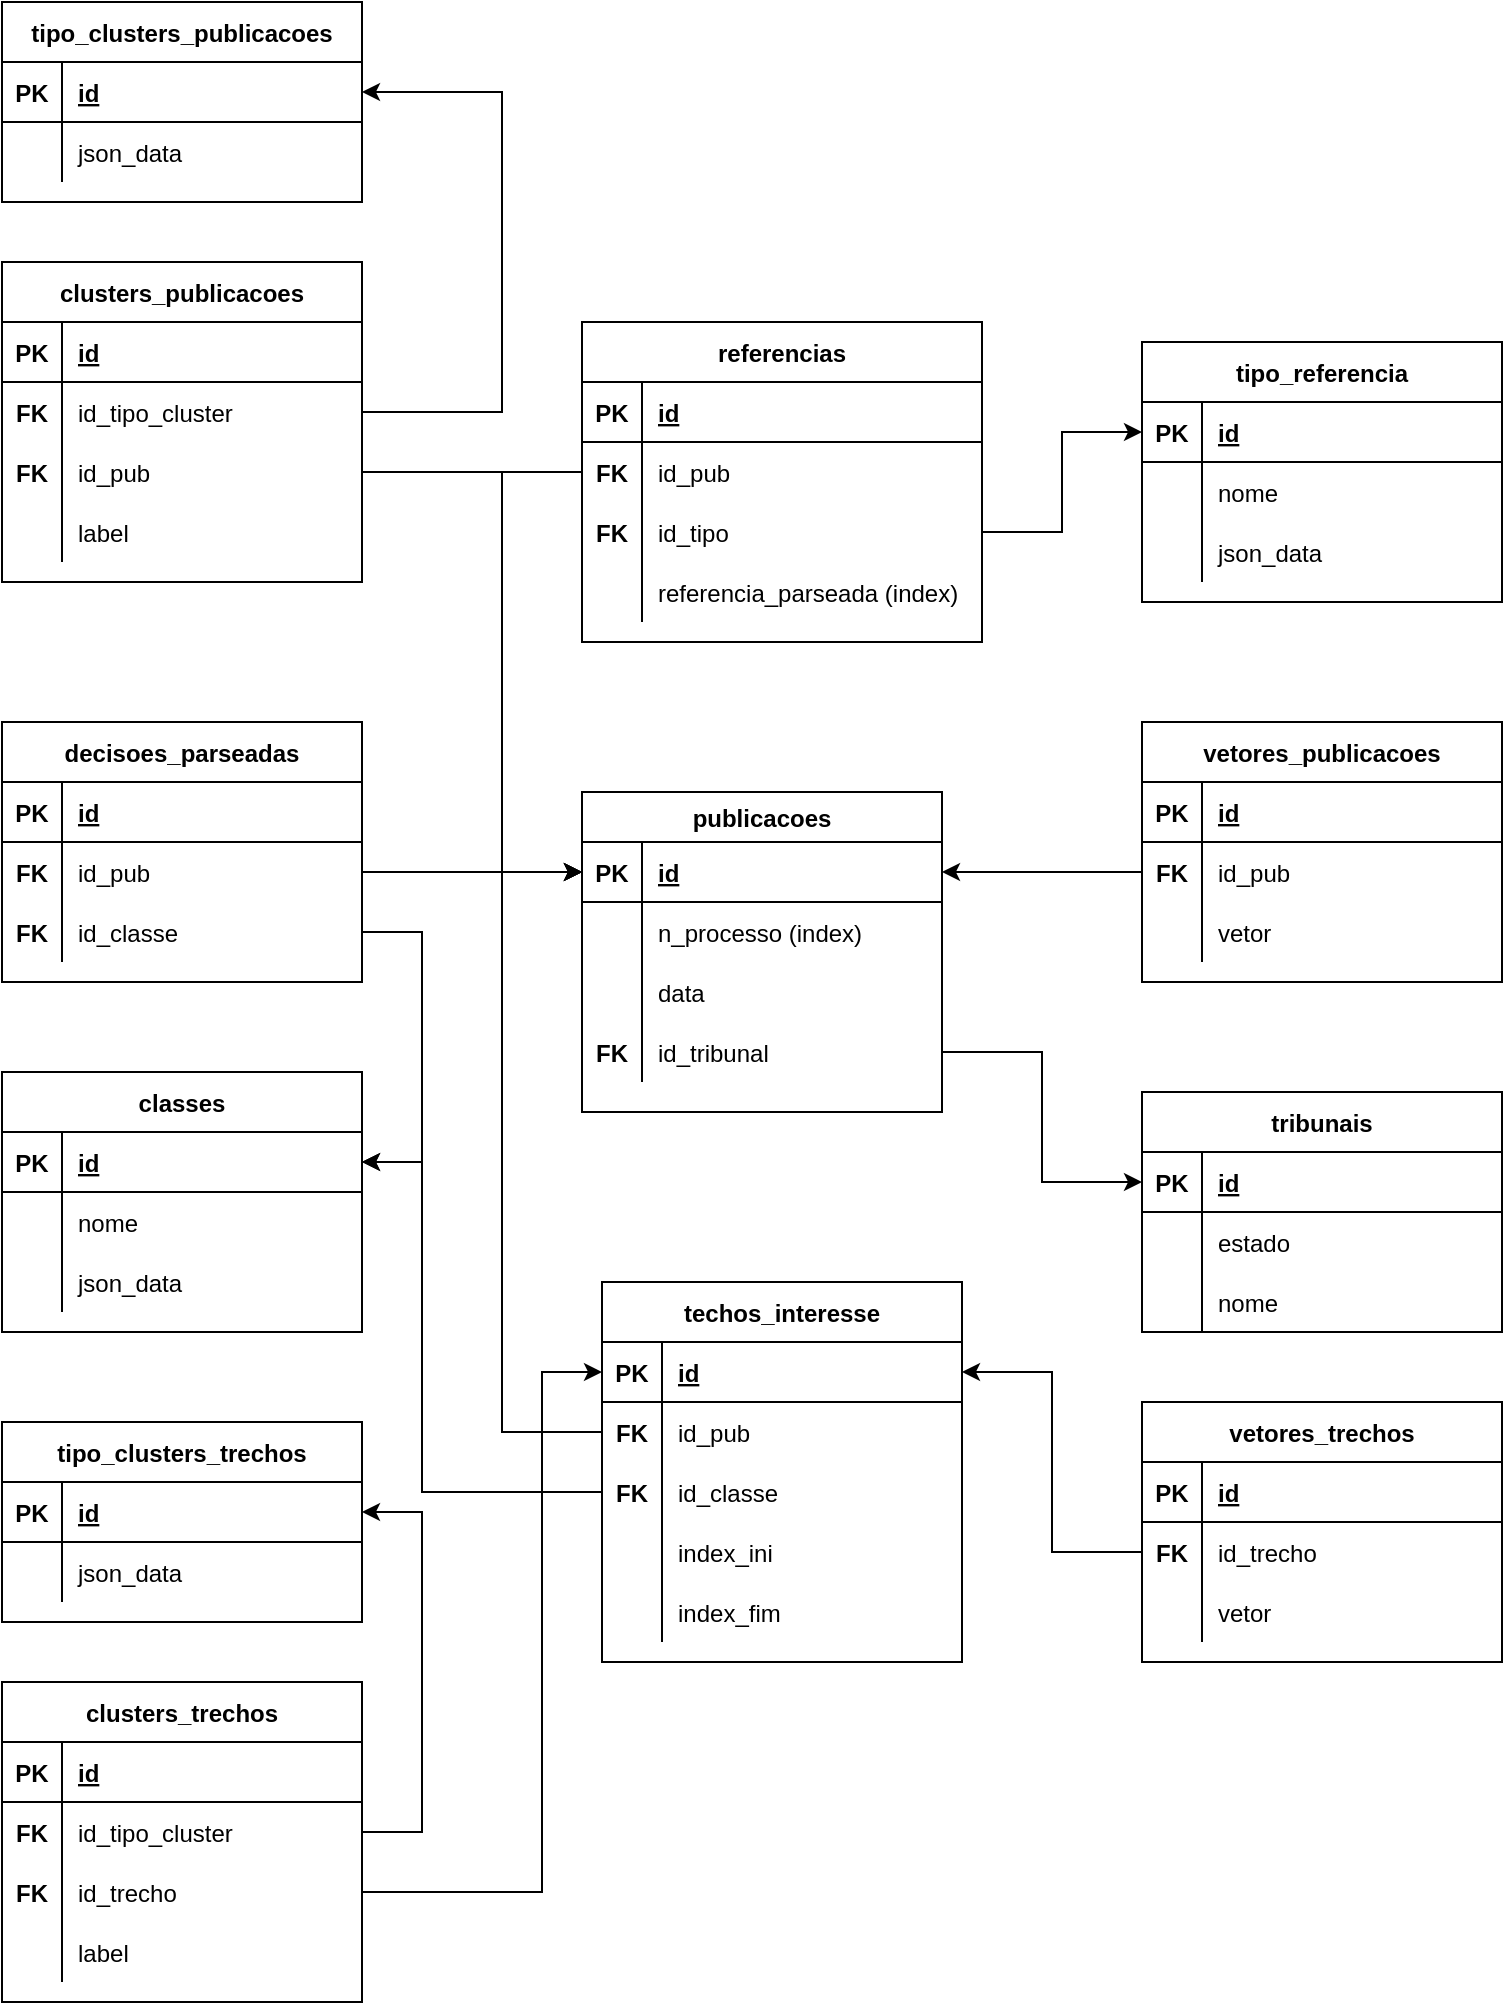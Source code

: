 <mxfile version="13.9.9" type="device"><diagram id="R2lEEEUBdFMjLlhIrx00" name="Page-1"><mxGraphModel dx="1024" dy="616" grid="1" gridSize="10" guides="1" tooltips="1" connect="1" arrows="1" fold="1" page="1" pageScale="1" pageWidth="850" pageHeight="1100" math="0" shadow="0" extFonts="Permanent Marker^https://fonts.googleapis.com/css?family=Permanent+Marker"><root><mxCell id="0"/><mxCell id="1" parent="0"/><mxCell id="6lKSXzBdNrvzNH_qf__o-1" value="publicacoes" style="shape=table;startSize=25;container=1;collapsible=1;childLayout=tableLayout;fixedRows=1;rowLines=0;fontStyle=1;align=center;resizeLast=1;" vertex="1" parent="1"><mxGeometry x="350" y="425" width="180" height="160" as="geometry"/></mxCell><mxCell id="6lKSXzBdNrvzNH_qf__o-2" value="" style="shape=partialRectangle;collapsible=0;dropTarget=0;pointerEvents=0;fillColor=none;top=0;left=0;bottom=1;right=0;points=[[0,0.5],[1,0.5]];portConstraint=eastwest;" vertex="1" parent="6lKSXzBdNrvzNH_qf__o-1"><mxGeometry y="25" width="180" height="30" as="geometry"/></mxCell><mxCell id="6lKSXzBdNrvzNH_qf__o-3" value="PK" style="shape=partialRectangle;connectable=0;fillColor=none;top=0;left=0;bottom=0;right=0;fontStyle=1;overflow=hidden;" vertex="1" parent="6lKSXzBdNrvzNH_qf__o-2"><mxGeometry width="30" height="30" as="geometry"/></mxCell><mxCell id="6lKSXzBdNrvzNH_qf__o-4" value="id" style="shape=partialRectangle;connectable=0;fillColor=none;top=0;left=0;bottom=0;right=0;align=left;spacingLeft=6;fontStyle=5;overflow=hidden;" vertex="1" parent="6lKSXzBdNrvzNH_qf__o-2"><mxGeometry x="30" width="150" height="30" as="geometry"/></mxCell><mxCell id="6lKSXzBdNrvzNH_qf__o-5" value="" style="shape=partialRectangle;collapsible=0;dropTarget=0;pointerEvents=0;fillColor=none;top=0;left=0;bottom=0;right=0;points=[[0,0.5],[1,0.5]];portConstraint=eastwest;" vertex="1" parent="6lKSXzBdNrvzNH_qf__o-1"><mxGeometry y="55" width="180" height="30" as="geometry"/></mxCell><mxCell id="6lKSXzBdNrvzNH_qf__o-6" value="" style="shape=partialRectangle;connectable=0;fillColor=none;top=0;left=0;bottom=0;right=0;editable=1;overflow=hidden;" vertex="1" parent="6lKSXzBdNrvzNH_qf__o-5"><mxGeometry width="30" height="30" as="geometry"/></mxCell><mxCell id="6lKSXzBdNrvzNH_qf__o-7" value="n_processo (index)" style="shape=partialRectangle;connectable=0;fillColor=none;top=0;left=0;bottom=0;right=0;align=left;spacingLeft=6;overflow=hidden;" vertex="1" parent="6lKSXzBdNrvzNH_qf__o-5"><mxGeometry x="30" width="150" height="30" as="geometry"/></mxCell><mxCell id="6lKSXzBdNrvzNH_qf__o-8" value="" style="shape=partialRectangle;collapsible=0;dropTarget=0;pointerEvents=0;fillColor=none;top=0;left=0;bottom=0;right=0;points=[[0,0.5],[1,0.5]];portConstraint=eastwest;" vertex="1" parent="6lKSXzBdNrvzNH_qf__o-1"><mxGeometry y="85" width="180" height="30" as="geometry"/></mxCell><mxCell id="6lKSXzBdNrvzNH_qf__o-9" value="" style="shape=partialRectangle;connectable=0;fillColor=none;top=0;left=0;bottom=0;right=0;editable=1;overflow=hidden;" vertex="1" parent="6lKSXzBdNrvzNH_qf__o-8"><mxGeometry width="30" height="30" as="geometry"/></mxCell><mxCell id="6lKSXzBdNrvzNH_qf__o-10" value="data" style="shape=partialRectangle;connectable=0;fillColor=none;top=0;left=0;bottom=0;right=0;align=left;spacingLeft=6;overflow=hidden;" vertex="1" parent="6lKSXzBdNrvzNH_qf__o-8"><mxGeometry x="30" width="150" height="30" as="geometry"/></mxCell><mxCell id="6lKSXzBdNrvzNH_qf__o-11" value="" style="shape=partialRectangle;collapsible=0;dropTarget=0;pointerEvents=0;fillColor=none;top=0;left=0;bottom=0;right=0;points=[[0,0.5],[1,0.5]];portConstraint=eastwest;" vertex="1" parent="6lKSXzBdNrvzNH_qf__o-1"><mxGeometry y="115" width="180" height="30" as="geometry"/></mxCell><mxCell id="6lKSXzBdNrvzNH_qf__o-12" value="FK" style="shape=partialRectangle;connectable=0;fillColor=none;top=0;left=0;bottom=0;right=0;editable=1;overflow=hidden;fontStyle=1" vertex="1" parent="6lKSXzBdNrvzNH_qf__o-11"><mxGeometry width="30" height="30" as="geometry"/></mxCell><mxCell id="6lKSXzBdNrvzNH_qf__o-13" value="id_tribunal" style="shape=partialRectangle;connectable=0;fillColor=none;top=0;left=0;bottom=0;right=0;align=left;spacingLeft=6;overflow=hidden;" vertex="1" parent="6lKSXzBdNrvzNH_qf__o-11"><mxGeometry x="30" width="150" height="30" as="geometry"/></mxCell><mxCell id="6lKSXzBdNrvzNH_qf__o-14" value="tribunais" style="shape=table;startSize=30;container=1;collapsible=1;childLayout=tableLayout;fixedRows=1;rowLines=0;fontStyle=1;align=center;resizeLast=1;" vertex="1" parent="1"><mxGeometry x="630" y="575" width="180" height="120" as="geometry"/></mxCell><mxCell id="6lKSXzBdNrvzNH_qf__o-15" value="" style="shape=partialRectangle;collapsible=0;dropTarget=0;pointerEvents=0;fillColor=none;top=0;left=0;bottom=1;right=0;points=[[0,0.5],[1,0.5]];portConstraint=eastwest;" vertex="1" parent="6lKSXzBdNrvzNH_qf__o-14"><mxGeometry y="30" width="180" height="30" as="geometry"/></mxCell><mxCell id="6lKSXzBdNrvzNH_qf__o-16" value="PK" style="shape=partialRectangle;connectable=0;fillColor=none;top=0;left=0;bottom=0;right=0;fontStyle=1;overflow=hidden;" vertex="1" parent="6lKSXzBdNrvzNH_qf__o-15"><mxGeometry width="30" height="30" as="geometry"/></mxCell><mxCell id="6lKSXzBdNrvzNH_qf__o-17" value="id" style="shape=partialRectangle;connectable=0;fillColor=none;top=0;left=0;bottom=0;right=0;align=left;spacingLeft=6;fontStyle=5;overflow=hidden;" vertex="1" parent="6lKSXzBdNrvzNH_qf__o-15"><mxGeometry x="30" width="150" height="30" as="geometry"/></mxCell><mxCell id="6lKSXzBdNrvzNH_qf__o-18" value="" style="shape=partialRectangle;collapsible=0;dropTarget=0;pointerEvents=0;fillColor=none;top=0;left=0;bottom=0;right=0;points=[[0,0.5],[1,0.5]];portConstraint=eastwest;" vertex="1" parent="6lKSXzBdNrvzNH_qf__o-14"><mxGeometry y="60" width="180" height="30" as="geometry"/></mxCell><mxCell id="6lKSXzBdNrvzNH_qf__o-19" value="" style="shape=partialRectangle;connectable=0;fillColor=none;top=0;left=0;bottom=0;right=0;editable=1;overflow=hidden;" vertex="1" parent="6lKSXzBdNrvzNH_qf__o-18"><mxGeometry width="30" height="30" as="geometry"/></mxCell><mxCell id="6lKSXzBdNrvzNH_qf__o-20" value="estado" style="shape=partialRectangle;connectable=0;fillColor=none;top=0;left=0;bottom=0;right=0;align=left;spacingLeft=6;overflow=hidden;" vertex="1" parent="6lKSXzBdNrvzNH_qf__o-18"><mxGeometry x="30" width="150" height="30" as="geometry"/></mxCell><mxCell id="6lKSXzBdNrvzNH_qf__o-21" value="" style="shape=partialRectangle;collapsible=0;dropTarget=0;pointerEvents=0;fillColor=none;top=0;left=0;bottom=0;right=0;points=[[0,0.5],[1,0.5]];portConstraint=eastwest;" vertex="1" parent="6lKSXzBdNrvzNH_qf__o-14"><mxGeometry y="90" width="180" height="30" as="geometry"/></mxCell><mxCell id="6lKSXzBdNrvzNH_qf__o-22" value="" style="shape=partialRectangle;connectable=0;fillColor=none;top=0;left=0;bottom=0;right=0;editable=1;overflow=hidden;" vertex="1" parent="6lKSXzBdNrvzNH_qf__o-21"><mxGeometry width="30" height="30" as="geometry"/></mxCell><mxCell id="6lKSXzBdNrvzNH_qf__o-23" value="nome" style="shape=partialRectangle;connectable=0;fillColor=none;top=0;left=0;bottom=0;right=0;align=left;spacingLeft=6;overflow=hidden;" vertex="1" parent="6lKSXzBdNrvzNH_qf__o-21"><mxGeometry x="30" width="150" height="30" as="geometry"/></mxCell><mxCell id="6lKSXzBdNrvzNH_qf__o-27" style="edgeStyle=orthogonalEdgeStyle;rounded=0;orthogonalLoop=1;jettySize=auto;html=1;entryX=0;entryY=0.5;entryDx=0;entryDy=0;" edge="1" parent="1" source="6lKSXzBdNrvzNH_qf__o-11" target="6lKSXzBdNrvzNH_qf__o-15"><mxGeometry relative="1" as="geometry"/></mxCell><mxCell id="6lKSXzBdNrvzNH_qf__o-28" value="decisoes_parseadas" style="shape=table;startSize=30;container=1;collapsible=1;childLayout=tableLayout;fixedRows=1;rowLines=0;fontStyle=1;align=center;resizeLast=1;" vertex="1" parent="1"><mxGeometry x="60" y="390" width="180" height="130" as="geometry"/></mxCell><mxCell id="6lKSXzBdNrvzNH_qf__o-29" value="" style="shape=partialRectangle;collapsible=0;dropTarget=0;pointerEvents=0;fillColor=none;top=0;left=0;bottom=1;right=0;points=[[0,0.5],[1,0.5]];portConstraint=eastwest;" vertex="1" parent="6lKSXzBdNrvzNH_qf__o-28"><mxGeometry y="30" width="180" height="30" as="geometry"/></mxCell><mxCell id="6lKSXzBdNrvzNH_qf__o-30" value="PK" style="shape=partialRectangle;connectable=0;fillColor=none;top=0;left=0;bottom=0;right=0;fontStyle=1;overflow=hidden;" vertex="1" parent="6lKSXzBdNrvzNH_qf__o-29"><mxGeometry width="30" height="30" as="geometry"/></mxCell><mxCell id="6lKSXzBdNrvzNH_qf__o-31" value="id" style="shape=partialRectangle;connectable=0;fillColor=none;top=0;left=0;bottom=0;right=0;align=left;spacingLeft=6;fontStyle=5;overflow=hidden;" vertex="1" parent="6lKSXzBdNrvzNH_qf__o-29"><mxGeometry x="30" width="150" height="30" as="geometry"/></mxCell><mxCell id="6lKSXzBdNrvzNH_qf__o-32" value="" style="shape=partialRectangle;collapsible=0;dropTarget=0;pointerEvents=0;fillColor=none;top=0;left=0;bottom=0;right=0;points=[[0,0.5],[1,0.5]];portConstraint=eastwest;fontStyle=1" vertex="1" parent="6lKSXzBdNrvzNH_qf__o-28"><mxGeometry y="60" width="180" height="30" as="geometry"/></mxCell><mxCell id="6lKSXzBdNrvzNH_qf__o-33" value="FK" style="shape=partialRectangle;connectable=0;fillColor=none;top=0;left=0;bottom=0;right=0;editable=1;overflow=hidden;fontStyle=1" vertex="1" parent="6lKSXzBdNrvzNH_qf__o-32"><mxGeometry width="30" height="30" as="geometry"/></mxCell><mxCell id="6lKSXzBdNrvzNH_qf__o-34" value="id_pub" style="shape=partialRectangle;connectable=0;fillColor=none;top=0;left=0;bottom=0;right=0;align=left;spacingLeft=6;overflow=hidden;" vertex="1" parent="6lKSXzBdNrvzNH_qf__o-32"><mxGeometry x="30" width="150" height="30" as="geometry"/></mxCell><mxCell id="6lKSXzBdNrvzNH_qf__o-35" value="" style="shape=partialRectangle;collapsible=0;dropTarget=0;pointerEvents=0;fillColor=none;top=0;left=0;bottom=0;right=0;points=[[0,0.5],[1,0.5]];portConstraint=eastwest;" vertex="1" parent="6lKSXzBdNrvzNH_qf__o-28"><mxGeometry y="90" width="180" height="30" as="geometry"/></mxCell><mxCell id="6lKSXzBdNrvzNH_qf__o-36" value="FK" style="shape=partialRectangle;connectable=0;fillColor=none;top=0;left=0;bottom=0;right=0;editable=1;overflow=hidden;fontStyle=1" vertex="1" parent="6lKSXzBdNrvzNH_qf__o-35"><mxGeometry width="30" height="30" as="geometry"/></mxCell><mxCell id="6lKSXzBdNrvzNH_qf__o-37" value="id_classe" style="shape=partialRectangle;connectable=0;fillColor=none;top=0;left=0;bottom=0;right=0;align=left;spacingLeft=6;overflow=hidden;" vertex="1" parent="6lKSXzBdNrvzNH_qf__o-35"><mxGeometry x="30" width="150" height="30" as="geometry"/></mxCell><mxCell id="6lKSXzBdNrvzNH_qf__o-42" value="classes" style="shape=table;startSize=30;container=1;collapsible=1;childLayout=tableLayout;fixedRows=1;rowLines=0;fontStyle=1;align=center;resizeLast=1;" vertex="1" parent="1"><mxGeometry x="60" y="565" width="180" height="130" as="geometry"/></mxCell><mxCell id="6lKSXzBdNrvzNH_qf__o-43" value="" style="shape=partialRectangle;collapsible=0;dropTarget=0;pointerEvents=0;fillColor=none;top=0;left=0;bottom=1;right=0;points=[[0,0.5],[1,0.5]];portConstraint=eastwest;" vertex="1" parent="6lKSXzBdNrvzNH_qf__o-42"><mxGeometry y="30" width="180" height="30" as="geometry"/></mxCell><mxCell id="6lKSXzBdNrvzNH_qf__o-44" value="PK" style="shape=partialRectangle;connectable=0;fillColor=none;top=0;left=0;bottom=0;right=0;fontStyle=1;overflow=hidden;" vertex="1" parent="6lKSXzBdNrvzNH_qf__o-43"><mxGeometry width="30" height="30" as="geometry"/></mxCell><mxCell id="6lKSXzBdNrvzNH_qf__o-45" value="id" style="shape=partialRectangle;connectable=0;fillColor=none;top=0;left=0;bottom=0;right=0;align=left;spacingLeft=6;fontStyle=5;overflow=hidden;" vertex="1" parent="6lKSXzBdNrvzNH_qf__o-43"><mxGeometry x="30" width="150" height="30" as="geometry"/></mxCell><mxCell id="6lKSXzBdNrvzNH_qf__o-46" value="" style="shape=partialRectangle;collapsible=0;dropTarget=0;pointerEvents=0;fillColor=none;top=0;left=0;bottom=0;right=0;points=[[0,0.5],[1,0.5]];portConstraint=eastwest;" vertex="1" parent="6lKSXzBdNrvzNH_qf__o-42"><mxGeometry y="60" width="180" height="30" as="geometry"/></mxCell><mxCell id="6lKSXzBdNrvzNH_qf__o-47" value="" style="shape=partialRectangle;connectable=0;fillColor=none;top=0;left=0;bottom=0;right=0;editable=1;overflow=hidden;" vertex="1" parent="6lKSXzBdNrvzNH_qf__o-46"><mxGeometry width="30" height="30" as="geometry"/></mxCell><mxCell id="6lKSXzBdNrvzNH_qf__o-48" value="nome" style="shape=partialRectangle;connectable=0;fillColor=none;top=0;left=0;bottom=0;right=0;align=left;spacingLeft=6;overflow=hidden;" vertex="1" parent="6lKSXzBdNrvzNH_qf__o-46"><mxGeometry x="30" width="150" height="30" as="geometry"/></mxCell><mxCell id="6lKSXzBdNrvzNH_qf__o-49" value="" style="shape=partialRectangle;collapsible=0;dropTarget=0;pointerEvents=0;fillColor=none;top=0;left=0;bottom=0;right=0;points=[[0,0.5],[1,0.5]];portConstraint=eastwest;" vertex="1" parent="6lKSXzBdNrvzNH_qf__o-42"><mxGeometry y="90" width="180" height="30" as="geometry"/></mxCell><mxCell id="6lKSXzBdNrvzNH_qf__o-50" value="" style="shape=partialRectangle;connectable=0;fillColor=none;top=0;left=0;bottom=0;right=0;editable=1;overflow=hidden;" vertex="1" parent="6lKSXzBdNrvzNH_qf__o-49"><mxGeometry width="30" height="30" as="geometry"/></mxCell><mxCell id="6lKSXzBdNrvzNH_qf__o-51" value="json_data" style="shape=partialRectangle;connectable=0;fillColor=none;top=0;left=0;bottom=0;right=0;align=left;spacingLeft=6;overflow=hidden;" vertex="1" parent="6lKSXzBdNrvzNH_qf__o-49"><mxGeometry x="30" width="150" height="30" as="geometry"/></mxCell><mxCell id="6lKSXzBdNrvzNH_qf__o-55" style="edgeStyle=orthogonalEdgeStyle;rounded=0;orthogonalLoop=1;jettySize=auto;html=1;entryX=0;entryY=0.5;entryDx=0;entryDy=0;" edge="1" parent="1" source="6lKSXzBdNrvzNH_qf__o-32" target="6lKSXzBdNrvzNH_qf__o-2"><mxGeometry relative="1" as="geometry"/></mxCell><mxCell id="6lKSXzBdNrvzNH_qf__o-58" value="vetores_publicacoes" style="shape=table;startSize=30;container=1;collapsible=1;childLayout=tableLayout;fixedRows=1;rowLines=0;fontStyle=1;align=center;resizeLast=1;" vertex="1" parent="1"><mxGeometry x="630" y="390" width="180" height="130" as="geometry"/></mxCell><mxCell id="6lKSXzBdNrvzNH_qf__o-59" value="" style="shape=partialRectangle;collapsible=0;dropTarget=0;pointerEvents=0;fillColor=none;top=0;left=0;bottom=1;right=0;points=[[0,0.5],[1,0.5]];portConstraint=eastwest;" vertex="1" parent="6lKSXzBdNrvzNH_qf__o-58"><mxGeometry y="30" width="180" height="30" as="geometry"/></mxCell><mxCell id="6lKSXzBdNrvzNH_qf__o-60" value="PK" style="shape=partialRectangle;connectable=0;fillColor=none;top=0;left=0;bottom=0;right=0;fontStyle=1;overflow=hidden;" vertex="1" parent="6lKSXzBdNrvzNH_qf__o-59"><mxGeometry width="30" height="30" as="geometry"/></mxCell><mxCell id="6lKSXzBdNrvzNH_qf__o-61" value="id" style="shape=partialRectangle;connectable=0;fillColor=none;top=0;left=0;bottom=0;right=0;align=left;spacingLeft=6;fontStyle=5;overflow=hidden;" vertex="1" parent="6lKSXzBdNrvzNH_qf__o-59"><mxGeometry x="30" width="150" height="30" as="geometry"/></mxCell><mxCell id="6lKSXzBdNrvzNH_qf__o-62" value="" style="shape=partialRectangle;collapsible=0;dropTarget=0;pointerEvents=0;fillColor=none;top=0;left=0;bottom=0;right=0;points=[[0,0.5],[1,0.5]];portConstraint=eastwest;fontStyle=1" vertex="1" parent="6lKSXzBdNrvzNH_qf__o-58"><mxGeometry y="60" width="180" height="30" as="geometry"/></mxCell><mxCell id="6lKSXzBdNrvzNH_qf__o-63" value="FK" style="shape=partialRectangle;connectable=0;fillColor=none;top=0;left=0;bottom=0;right=0;editable=1;overflow=hidden;fontStyle=1" vertex="1" parent="6lKSXzBdNrvzNH_qf__o-62"><mxGeometry width="30" height="30" as="geometry"/></mxCell><mxCell id="6lKSXzBdNrvzNH_qf__o-64" value="id_pub" style="shape=partialRectangle;connectable=0;fillColor=none;top=0;left=0;bottom=0;right=0;align=left;spacingLeft=6;overflow=hidden;" vertex="1" parent="6lKSXzBdNrvzNH_qf__o-62"><mxGeometry x="30" width="150" height="30" as="geometry"/></mxCell><mxCell id="6lKSXzBdNrvzNH_qf__o-65" value="" style="shape=partialRectangle;collapsible=0;dropTarget=0;pointerEvents=0;fillColor=none;top=0;left=0;bottom=0;right=0;points=[[0,0.5],[1,0.5]];portConstraint=eastwest;" vertex="1" parent="6lKSXzBdNrvzNH_qf__o-58"><mxGeometry y="90" width="180" height="30" as="geometry"/></mxCell><mxCell id="6lKSXzBdNrvzNH_qf__o-66" value="" style="shape=partialRectangle;connectable=0;fillColor=none;top=0;left=0;bottom=0;right=0;editable=1;overflow=hidden;" vertex="1" parent="6lKSXzBdNrvzNH_qf__o-65"><mxGeometry width="30" height="30" as="geometry"/></mxCell><mxCell id="6lKSXzBdNrvzNH_qf__o-67" value="vetor" style="shape=partialRectangle;connectable=0;fillColor=none;top=0;left=0;bottom=0;right=0;align=left;spacingLeft=6;overflow=hidden;" vertex="1" parent="6lKSXzBdNrvzNH_qf__o-65"><mxGeometry x="30" width="150" height="30" as="geometry"/></mxCell><mxCell id="6lKSXzBdNrvzNH_qf__o-72" style="edgeStyle=orthogonalEdgeStyle;rounded=0;orthogonalLoop=1;jettySize=auto;html=1;entryX=1;entryY=0.5;entryDx=0;entryDy=0;" edge="1" parent="1" source="6lKSXzBdNrvzNH_qf__o-62" target="6lKSXzBdNrvzNH_qf__o-2"><mxGeometry relative="1" as="geometry"/></mxCell><mxCell id="6lKSXzBdNrvzNH_qf__o-73" value="vetores_trechos" style="shape=table;startSize=30;container=1;collapsible=1;childLayout=tableLayout;fixedRows=1;rowLines=0;fontStyle=1;align=center;resizeLast=1;" vertex="1" parent="1"><mxGeometry x="630" y="730" width="180" height="130" as="geometry"/></mxCell><mxCell id="6lKSXzBdNrvzNH_qf__o-74" value="" style="shape=partialRectangle;collapsible=0;dropTarget=0;pointerEvents=0;fillColor=none;top=0;left=0;bottom=1;right=0;points=[[0,0.5],[1,0.5]];portConstraint=eastwest;" vertex="1" parent="6lKSXzBdNrvzNH_qf__o-73"><mxGeometry y="30" width="180" height="30" as="geometry"/></mxCell><mxCell id="6lKSXzBdNrvzNH_qf__o-75" value="PK" style="shape=partialRectangle;connectable=0;fillColor=none;top=0;left=0;bottom=0;right=0;fontStyle=1;overflow=hidden;" vertex="1" parent="6lKSXzBdNrvzNH_qf__o-74"><mxGeometry width="30" height="30" as="geometry"/></mxCell><mxCell id="6lKSXzBdNrvzNH_qf__o-76" value="id" style="shape=partialRectangle;connectable=0;fillColor=none;top=0;left=0;bottom=0;right=0;align=left;spacingLeft=6;fontStyle=5;overflow=hidden;" vertex="1" parent="6lKSXzBdNrvzNH_qf__o-74"><mxGeometry x="30" width="150" height="30" as="geometry"/></mxCell><mxCell id="6lKSXzBdNrvzNH_qf__o-77" value="" style="shape=partialRectangle;collapsible=0;dropTarget=0;pointerEvents=0;fillColor=none;top=0;left=0;bottom=0;right=0;points=[[0,0.5],[1,0.5]];portConstraint=eastwest;fontStyle=1" vertex="1" parent="6lKSXzBdNrvzNH_qf__o-73"><mxGeometry y="60" width="180" height="30" as="geometry"/></mxCell><mxCell id="6lKSXzBdNrvzNH_qf__o-78" value="FK" style="shape=partialRectangle;connectable=0;fillColor=none;top=0;left=0;bottom=0;right=0;editable=1;overflow=hidden;fontStyle=1" vertex="1" parent="6lKSXzBdNrvzNH_qf__o-77"><mxGeometry width="30" height="30" as="geometry"/></mxCell><mxCell id="6lKSXzBdNrvzNH_qf__o-79" value="id_trecho" style="shape=partialRectangle;connectable=0;fillColor=none;top=0;left=0;bottom=0;right=0;align=left;spacingLeft=6;overflow=hidden;" vertex="1" parent="6lKSXzBdNrvzNH_qf__o-77"><mxGeometry x="30" width="150" height="30" as="geometry"/></mxCell><mxCell id="6lKSXzBdNrvzNH_qf__o-80" value="" style="shape=partialRectangle;collapsible=0;dropTarget=0;pointerEvents=0;fillColor=none;top=0;left=0;bottom=0;right=0;points=[[0,0.5],[1,0.5]];portConstraint=eastwest;" vertex="1" parent="6lKSXzBdNrvzNH_qf__o-73"><mxGeometry y="90" width="180" height="30" as="geometry"/></mxCell><mxCell id="6lKSXzBdNrvzNH_qf__o-81" value="" style="shape=partialRectangle;connectable=0;fillColor=none;top=0;left=0;bottom=0;right=0;editable=1;overflow=hidden;" vertex="1" parent="6lKSXzBdNrvzNH_qf__o-80"><mxGeometry width="30" height="30" as="geometry"/></mxCell><mxCell id="6lKSXzBdNrvzNH_qf__o-82" value="vetor" style="shape=partialRectangle;connectable=0;fillColor=none;top=0;left=0;bottom=0;right=0;align=left;spacingLeft=6;overflow=hidden;" vertex="1" parent="6lKSXzBdNrvzNH_qf__o-80"><mxGeometry x="30" width="150" height="30" as="geometry"/></mxCell><mxCell id="6lKSXzBdNrvzNH_qf__o-86" value="techos_interesse" style="shape=table;startSize=30;container=1;collapsible=1;childLayout=tableLayout;fixedRows=1;rowLines=0;fontStyle=1;align=center;resizeLast=1;" vertex="1" parent="1"><mxGeometry x="360" y="670" width="180" height="190" as="geometry"/></mxCell><mxCell id="6lKSXzBdNrvzNH_qf__o-87" value="" style="shape=partialRectangle;collapsible=0;dropTarget=0;pointerEvents=0;fillColor=none;top=0;left=0;bottom=1;right=0;points=[[0,0.5],[1,0.5]];portConstraint=eastwest;" vertex="1" parent="6lKSXzBdNrvzNH_qf__o-86"><mxGeometry y="30" width="180" height="30" as="geometry"/></mxCell><mxCell id="6lKSXzBdNrvzNH_qf__o-88" value="PK" style="shape=partialRectangle;connectable=0;fillColor=none;top=0;left=0;bottom=0;right=0;fontStyle=1;overflow=hidden;" vertex="1" parent="6lKSXzBdNrvzNH_qf__o-87"><mxGeometry width="30" height="30" as="geometry"/></mxCell><mxCell id="6lKSXzBdNrvzNH_qf__o-89" value="id" style="shape=partialRectangle;connectable=0;fillColor=none;top=0;left=0;bottom=0;right=0;align=left;spacingLeft=6;fontStyle=5;overflow=hidden;" vertex="1" parent="6lKSXzBdNrvzNH_qf__o-87"><mxGeometry x="30" width="150" height="30" as="geometry"/></mxCell><mxCell id="6lKSXzBdNrvzNH_qf__o-90" value="" style="shape=partialRectangle;collapsible=0;dropTarget=0;pointerEvents=0;fillColor=none;top=0;left=0;bottom=0;right=0;points=[[0,0.5],[1,0.5]];portConstraint=eastwest;fontStyle=1" vertex="1" parent="6lKSXzBdNrvzNH_qf__o-86"><mxGeometry y="60" width="180" height="30" as="geometry"/></mxCell><mxCell id="6lKSXzBdNrvzNH_qf__o-91" value="FK" style="shape=partialRectangle;connectable=0;fillColor=none;top=0;left=0;bottom=0;right=0;editable=1;overflow=hidden;fontStyle=1" vertex="1" parent="6lKSXzBdNrvzNH_qf__o-90"><mxGeometry width="30" height="30" as="geometry"/></mxCell><mxCell id="6lKSXzBdNrvzNH_qf__o-92" value="id_pub" style="shape=partialRectangle;connectable=0;fillColor=none;top=0;left=0;bottom=0;right=0;align=left;spacingLeft=6;overflow=hidden;" vertex="1" parent="6lKSXzBdNrvzNH_qf__o-90"><mxGeometry x="30" width="150" height="30" as="geometry"/></mxCell><mxCell id="6lKSXzBdNrvzNH_qf__o-93" value="" style="shape=partialRectangle;collapsible=0;dropTarget=0;pointerEvents=0;fillColor=none;top=0;left=0;bottom=0;right=0;points=[[0,0.5],[1,0.5]];portConstraint=eastwest;" vertex="1" parent="6lKSXzBdNrvzNH_qf__o-86"><mxGeometry y="90" width="180" height="30" as="geometry"/></mxCell><mxCell id="6lKSXzBdNrvzNH_qf__o-94" value="FK" style="shape=partialRectangle;connectable=0;fillColor=none;top=0;left=0;bottom=0;right=0;editable=1;overflow=hidden;fontStyle=1" vertex="1" parent="6lKSXzBdNrvzNH_qf__o-93"><mxGeometry width="30" height="30" as="geometry"/></mxCell><mxCell id="6lKSXzBdNrvzNH_qf__o-95" value="id_classe" style="shape=partialRectangle;connectable=0;fillColor=none;top=0;left=0;bottom=0;right=0;align=left;spacingLeft=6;overflow=hidden;" vertex="1" parent="6lKSXzBdNrvzNH_qf__o-93"><mxGeometry x="30" width="150" height="30" as="geometry"/></mxCell><mxCell id="6lKSXzBdNrvzNH_qf__o-99" value="" style="shape=partialRectangle;collapsible=0;dropTarget=0;pointerEvents=0;fillColor=none;top=0;left=0;bottom=0;right=0;points=[[0,0.5],[1,0.5]];portConstraint=eastwest;" vertex="1" parent="6lKSXzBdNrvzNH_qf__o-86"><mxGeometry y="120" width="180" height="30" as="geometry"/></mxCell><mxCell id="6lKSXzBdNrvzNH_qf__o-100" value="" style="shape=partialRectangle;connectable=0;fillColor=none;top=0;left=0;bottom=0;right=0;editable=1;overflow=hidden;fontStyle=1" vertex="1" parent="6lKSXzBdNrvzNH_qf__o-99"><mxGeometry width="30" height="30" as="geometry"/></mxCell><mxCell id="6lKSXzBdNrvzNH_qf__o-101" value="index_ini" style="shape=partialRectangle;connectable=0;fillColor=none;top=0;left=0;bottom=0;right=0;align=left;spacingLeft=6;overflow=hidden;" vertex="1" parent="6lKSXzBdNrvzNH_qf__o-99"><mxGeometry x="30" width="150" height="30" as="geometry"/></mxCell><mxCell id="6lKSXzBdNrvzNH_qf__o-102" value="" style="shape=partialRectangle;collapsible=0;dropTarget=0;pointerEvents=0;fillColor=none;top=0;left=0;bottom=0;right=0;points=[[0,0.5],[1,0.5]];portConstraint=eastwest;" vertex="1" parent="6lKSXzBdNrvzNH_qf__o-86"><mxGeometry y="150" width="180" height="30" as="geometry"/></mxCell><mxCell id="6lKSXzBdNrvzNH_qf__o-103" value="" style="shape=partialRectangle;connectable=0;fillColor=none;top=0;left=0;bottom=0;right=0;editable=1;overflow=hidden;fontStyle=1" vertex="1" parent="6lKSXzBdNrvzNH_qf__o-102"><mxGeometry width="30" height="30" as="geometry"/></mxCell><mxCell id="6lKSXzBdNrvzNH_qf__o-104" value="index_fim" style="shape=partialRectangle;connectable=0;fillColor=none;top=0;left=0;bottom=0;right=0;align=left;spacingLeft=6;overflow=hidden;" vertex="1" parent="6lKSXzBdNrvzNH_qf__o-102"><mxGeometry x="30" width="150" height="30" as="geometry"/></mxCell><mxCell id="6lKSXzBdNrvzNH_qf__o-105" style="edgeStyle=orthogonalEdgeStyle;rounded=0;orthogonalLoop=1;jettySize=auto;html=1;entryX=1;entryY=0.5;entryDx=0;entryDy=0;" edge="1" parent="1" source="6lKSXzBdNrvzNH_qf__o-77" target="6lKSXzBdNrvzNH_qf__o-87"><mxGeometry relative="1" as="geometry"/></mxCell><mxCell id="6lKSXzBdNrvzNH_qf__o-106" style="edgeStyle=orthogonalEdgeStyle;rounded=0;orthogonalLoop=1;jettySize=auto;html=1;entryX=0;entryY=0.5;entryDx=0;entryDy=0;exitX=0;exitY=0.5;exitDx=0;exitDy=0;" edge="1" parent="1" source="6lKSXzBdNrvzNH_qf__o-90" target="6lKSXzBdNrvzNH_qf__o-2"><mxGeometry relative="1" as="geometry"><Array as="points"><mxPoint x="310" y="745"/><mxPoint x="310" y="465"/></Array></mxGeometry></mxCell><mxCell id="6lKSXzBdNrvzNH_qf__o-107" style="edgeStyle=orthogonalEdgeStyle;rounded=0;orthogonalLoop=1;jettySize=auto;html=1;entryX=1;entryY=0.5;entryDx=0;entryDy=0;exitX=0;exitY=0.5;exitDx=0;exitDy=0;" edge="1" parent="1" source="6lKSXzBdNrvzNH_qf__o-93" target="6lKSXzBdNrvzNH_qf__o-43"><mxGeometry relative="1" as="geometry"><mxPoint x="320" y="800" as="sourcePoint"/><Array as="points"><mxPoint x="270" y="775"/><mxPoint x="270" y="610"/></Array></mxGeometry></mxCell><mxCell id="6lKSXzBdNrvzNH_qf__o-108" style="edgeStyle=orthogonalEdgeStyle;rounded=0;orthogonalLoop=1;jettySize=auto;html=1;entryX=1;entryY=0.5;entryDx=0;entryDy=0;" edge="1" parent="1" source="6lKSXzBdNrvzNH_qf__o-35" target="6lKSXzBdNrvzNH_qf__o-43"><mxGeometry relative="1" as="geometry"><Array as="points"><mxPoint x="270" y="495"/><mxPoint x="270" y="610"/></Array></mxGeometry></mxCell><mxCell id="6lKSXzBdNrvzNH_qf__o-109" value="referencias" style="shape=table;startSize=30;container=1;collapsible=1;childLayout=tableLayout;fixedRows=1;rowLines=0;fontStyle=1;align=center;resizeLast=1;" vertex="1" parent="1"><mxGeometry x="350" y="190" width="200" height="160" as="geometry"/></mxCell><mxCell id="6lKSXzBdNrvzNH_qf__o-110" value="" style="shape=partialRectangle;collapsible=0;dropTarget=0;pointerEvents=0;fillColor=none;top=0;left=0;bottom=1;right=0;points=[[0,0.5],[1,0.5]];portConstraint=eastwest;" vertex="1" parent="6lKSXzBdNrvzNH_qf__o-109"><mxGeometry y="30" width="200" height="30" as="geometry"/></mxCell><mxCell id="6lKSXzBdNrvzNH_qf__o-111" value="PK" style="shape=partialRectangle;connectable=0;fillColor=none;top=0;left=0;bottom=0;right=0;fontStyle=1;overflow=hidden;" vertex="1" parent="6lKSXzBdNrvzNH_qf__o-110"><mxGeometry width="30" height="30" as="geometry"/></mxCell><mxCell id="6lKSXzBdNrvzNH_qf__o-112" value="id" style="shape=partialRectangle;connectable=0;fillColor=none;top=0;left=0;bottom=0;right=0;align=left;spacingLeft=6;fontStyle=5;overflow=hidden;" vertex="1" parent="6lKSXzBdNrvzNH_qf__o-110"><mxGeometry x="30" width="170" height="30" as="geometry"/></mxCell><mxCell id="6lKSXzBdNrvzNH_qf__o-113" value="" style="shape=partialRectangle;collapsible=0;dropTarget=0;pointerEvents=0;fillColor=none;top=0;left=0;bottom=0;right=0;points=[[0,0.5],[1,0.5]];portConstraint=eastwest;fontStyle=1" vertex="1" parent="6lKSXzBdNrvzNH_qf__o-109"><mxGeometry y="60" width="200" height="30" as="geometry"/></mxCell><mxCell id="6lKSXzBdNrvzNH_qf__o-114" value="FK" style="shape=partialRectangle;connectable=0;fillColor=none;top=0;left=0;bottom=0;right=0;editable=1;overflow=hidden;fontStyle=1" vertex="1" parent="6lKSXzBdNrvzNH_qf__o-113"><mxGeometry width="30" height="30" as="geometry"/></mxCell><mxCell id="6lKSXzBdNrvzNH_qf__o-115" value="id_pub" style="shape=partialRectangle;connectable=0;fillColor=none;top=0;left=0;bottom=0;right=0;align=left;spacingLeft=6;overflow=hidden;" vertex="1" parent="6lKSXzBdNrvzNH_qf__o-113"><mxGeometry x="30" width="170" height="30" as="geometry"/></mxCell><mxCell id="6lKSXzBdNrvzNH_qf__o-116" value="" style="shape=partialRectangle;collapsible=0;dropTarget=0;pointerEvents=0;fillColor=none;top=0;left=0;bottom=0;right=0;points=[[0,0.5],[1,0.5]];portConstraint=eastwest;" vertex="1" parent="6lKSXzBdNrvzNH_qf__o-109"><mxGeometry y="90" width="200" height="30" as="geometry"/></mxCell><mxCell id="6lKSXzBdNrvzNH_qf__o-117" value="FK" style="shape=partialRectangle;connectable=0;fillColor=none;top=0;left=0;bottom=0;right=0;editable=1;overflow=hidden;fontStyle=1" vertex="1" parent="6lKSXzBdNrvzNH_qf__o-116"><mxGeometry width="30" height="30" as="geometry"/></mxCell><mxCell id="6lKSXzBdNrvzNH_qf__o-118" value="id_tipo" style="shape=partialRectangle;connectable=0;fillColor=none;top=0;left=0;bottom=0;right=0;align=left;spacingLeft=6;overflow=hidden;" vertex="1" parent="6lKSXzBdNrvzNH_qf__o-116"><mxGeometry x="30" width="170" height="30" as="geometry"/></mxCell><mxCell id="6lKSXzBdNrvzNH_qf__o-130" value="" style="shape=partialRectangle;collapsible=0;dropTarget=0;pointerEvents=0;fillColor=none;top=0;left=0;bottom=0;right=0;points=[[0,0.5],[1,0.5]];portConstraint=eastwest;" vertex="1" parent="6lKSXzBdNrvzNH_qf__o-109"><mxGeometry y="120" width="200" height="30" as="geometry"/></mxCell><mxCell id="6lKSXzBdNrvzNH_qf__o-131" value="" style="shape=partialRectangle;connectable=0;fillColor=none;top=0;left=0;bottom=0;right=0;editable=1;overflow=hidden;fontStyle=1" vertex="1" parent="6lKSXzBdNrvzNH_qf__o-130"><mxGeometry width="30" height="30" as="geometry"/></mxCell><mxCell id="6lKSXzBdNrvzNH_qf__o-132" value="referencia_parseada (index)" style="shape=partialRectangle;connectable=0;fillColor=none;top=0;left=0;bottom=0;right=0;align=left;spacingLeft=6;overflow=hidden;" vertex="1" parent="6lKSXzBdNrvzNH_qf__o-130"><mxGeometry x="30" width="170" height="30" as="geometry"/></mxCell><mxCell id="6lKSXzBdNrvzNH_qf__o-119" style="edgeStyle=orthogonalEdgeStyle;rounded=0;orthogonalLoop=1;jettySize=auto;html=1;entryX=0;entryY=0.5;entryDx=0;entryDy=0;" edge="1" parent="1" source="6lKSXzBdNrvzNH_qf__o-113" target="6lKSXzBdNrvzNH_qf__o-2"><mxGeometry relative="1" as="geometry"><Array as="points"><mxPoint x="310" y="265"/><mxPoint x="310" y="465"/></Array></mxGeometry></mxCell><mxCell id="6lKSXzBdNrvzNH_qf__o-133" value="tipo_referencia" style="shape=table;startSize=30;container=1;collapsible=1;childLayout=tableLayout;fixedRows=1;rowLines=0;fontStyle=1;align=center;resizeLast=1;" vertex="1" parent="1"><mxGeometry x="630" y="200" width="180" height="130" as="geometry"/></mxCell><mxCell id="6lKSXzBdNrvzNH_qf__o-134" value="" style="shape=partialRectangle;collapsible=0;dropTarget=0;pointerEvents=0;fillColor=none;top=0;left=0;bottom=1;right=0;points=[[0,0.5],[1,0.5]];portConstraint=eastwest;" vertex="1" parent="6lKSXzBdNrvzNH_qf__o-133"><mxGeometry y="30" width="180" height="30" as="geometry"/></mxCell><mxCell id="6lKSXzBdNrvzNH_qf__o-135" value="PK" style="shape=partialRectangle;connectable=0;fillColor=none;top=0;left=0;bottom=0;right=0;fontStyle=1;overflow=hidden;" vertex="1" parent="6lKSXzBdNrvzNH_qf__o-134"><mxGeometry width="30" height="30" as="geometry"/></mxCell><mxCell id="6lKSXzBdNrvzNH_qf__o-136" value="id" style="shape=partialRectangle;connectable=0;fillColor=none;top=0;left=0;bottom=0;right=0;align=left;spacingLeft=6;fontStyle=5;overflow=hidden;" vertex="1" parent="6lKSXzBdNrvzNH_qf__o-134"><mxGeometry x="30" width="150" height="30" as="geometry"/></mxCell><mxCell id="6lKSXzBdNrvzNH_qf__o-137" value="" style="shape=partialRectangle;collapsible=0;dropTarget=0;pointerEvents=0;fillColor=none;top=0;left=0;bottom=0;right=0;points=[[0,0.5],[1,0.5]];portConstraint=eastwest;fontStyle=1" vertex="1" parent="6lKSXzBdNrvzNH_qf__o-133"><mxGeometry y="60" width="180" height="30" as="geometry"/></mxCell><mxCell id="6lKSXzBdNrvzNH_qf__o-138" value="" style="shape=partialRectangle;connectable=0;fillColor=none;top=0;left=0;bottom=0;right=0;editable=1;overflow=hidden;fontStyle=1" vertex="1" parent="6lKSXzBdNrvzNH_qf__o-137"><mxGeometry width="30" height="30" as="geometry"/></mxCell><mxCell id="6lKSXzBdNrvzNH_qf__o-139" value="nome" style="shape=partialRectangle;connectable=0;fillColor=none;top=0;left=0;bottom=0;right=0;align=left;spacingLeft=6;overflow=hidden;" vertex="1" parent="6lKSXzBdNrvzNH_qf__o-137"><mxGeometry x="30" width="150" height="30" as="geometry"/></mxCell><mxCell id="6lKSXzBdNrvzNH_qf__o-140" value="" style="shape=partialRectangle;collapsible=0;dropTarget=0;pointerEvents=0;fillColor=none;top=0;left=0;bottom=0;right=0;points=[[0,0.5],[1,0.5]];portConstraint=eastwest;" vertex="1" parent="6lKSXzBdNrvzNH_qf__o-133"><mxGeometry y="90" width="180" height="30" as="geometry"/></mxCell><mxCell id="6lKSXzBdNrvzNH_qf__o-141" value="" style="shape=partialRectangle;connectable=0;fillColor=none;top=0;left=0;bottom=0;right=0;editable=1;overflow=hidden;fontStyle=1" vertex="1" parent="6lKSXzBdNrvzNH_qf__o-140"><mxGeometry width="30" height="30" as="geometry"/></mxCell><mxCell id="6lKSXzBdNrvzNH_qf__o-142" value="json_data" style="shape=partialRectangle;connectable=0;fillColor=none;top=0;left=0;bottom=0;right=0;align=left;spacingLeft=6;overflow=hidden;" vertex="1" parent="6lKSXzBdNrvzNH_qf__o-140"><mxGeometry x="30" width="150" height="30" as="geometry"/></mxCell><mxCell id="6lKSXzBdNrvzNH_qf__o-146" style="edgeStyle=orthogonalEdgeStyle;rounded=0;orthogonalLoop=1;jettySize=auto;html=1;entryX=0;entryY=0.5;entryDx=0;entryDy=0;" edge="1" parent="1" source="6lKSXzBdNrvzNH_qf__o-116" target="6lKSXzBdNrvzNH_qf__o-134"><mxGeometry relative="1" as="geometry"/></mxCell><mxCell id="6lKSXzBdNrvzNH_qf__o-147" value="clusters_publicacoes" style="shape=table;startSize=30;container=1;collapsible=1;childLayout=tableLayout;fixedRows=1;rowLines=0;fontStyle=1;align=center;resizeLast=1;" vertex="1" parent="1"><mxGeometry x="60" y="160" width="180" height="160" as="geometry"/></mxCell><mxCell id="6lKSXzBdNrvzNH_qf__o-148" value="" style="shape=partialRectangle;collapsible=0;dropTarget=0;pointerEvents=0;fillColor=none;top=0;left=0;bottom=1;right=0;points=[[0,0.5],[1,0.5]];portConstraint=eastwest;" vertex="1" parent="6lKSXzBdNrvzNH_qf__o-147"><mxGeometry y="30" width="180" height="30" as="geometry"/></mxCell><mxCell id="6lKSXzBdNrvzNH_qf__o-149" value="PK" style="shape=partialRectangle;connectable=0;fillColor=none;top=0;left=0;bottom=0;right=0;fontStyle=1;overflow=hidden;" vertex="1" parent="6lKSXzBdNrvzNH_qf__o-148"><mxGeometry width="30" height="30" as="geometry"/></mxCell><mxCell id="6lKSXzBdNrvzNH_qf__o-150" value="id" style="shape=partialRectangle;connectable=0;fillColor=none;top=0;left=0;bottom=0;right=0;align=left;spacingLeft=6;fontStyle=5;overflow=hidden;" vertex="1" parent="6lKSXzBdNrvzNH_qf__o-148"><mxGeometry x="30" width="150" height="30" as="geometry"/></mxCell><mxCell id="6lKSXzBdNrvzNH_qf__o-151" value="" style="shape=partialRectangle;collapsible=0;dropTarget=0;pointerEvents=0;fillColor=none;top=0;left=0;bottom=0;right=0;points=[[0,0.5],[1,0.5]];portConstraint=eastwest;fontStyle=1" vertex="1" parent="6lKSXzBdNrvzNH_qf__o-147"><mxGeometry y="60" width="180" height="30" as="geometry"/></mxCell><mxCell id="6lKSXzBdNrvzNH_qf__o-152" value="FK" style="shape=partialRectangle;connectable=0;fillColor=none;top=0;left=0;bottom=0;right=0;editable=1;overflow=hidden;fontStyle=1" vertex="1" parent="6lKSXzBdNrvzNH_qf__o-151"><mxGeometry width="30" height="30" as="geometry"/></mxCell><mxCell id="6lKSXzBdNrvzNH_qf__o-153" value="id_tipo_cluster" style="shape=partialRectangle;connectable=0;fillColor=none;top=0;left=0;bottom=0;right=0;align=left;spacingLeft=6;overflow=hidden;" vertex="1" parent="6lKSXzBdNrvzNH_qf__o-151"><mxGeometry x="30" width="150" height="30" as="geometry"/></mxCell><mxCell id="6lKSXzBdNrvzNH_qf__o-154" value="" style="shape=partialRectangle;collapsible=0;dropTarget=0;pointerEvents=0;fillColor=none;top=0;left=0;bottom=0;right=0;points=[[0,0.5],[1,0.5]];portConstraint=eastwest;" vertex="1" parent="6lKSXzBdNrvzNH_qf__o-147"><mxGeometry y="90" width="180" height="30" as="geometry"/></mxCell><mxCell id="6lKSXzBdNrvzNH_qf__o-155" value="FK" style="shape=partialRectangle;connectable=0;fillColor=none;top=0;left=0;bottom=0;right=0;editable=1;overflow=hidden;fontStyle=1" vertex="1" parent="6lKSXzBdNrvzNH_qf__o-154"><mxGeometry width="30" height="30" as="geometry"/></mxCell><mxCell id="6lKSXzBdNrvzNH_qf__o-156" value="id_pub" style="shape=partialRectangle;connectable=0;fillColor=none;top=0;left=0;bottom=0;right=0;align=left;spacingLeft=6;overflow=hidden;" vertex="1" parent="6lKSXzBdNrvzNH_qf__o-154"><mxGeometry x="30" width="150" height="30" as="geometry"/></mxCell><mxCell id="6lKSXzBdNrvzNH_qf__o-157" value="" style="shape=partialRectangle;collapsible=0;dropTarget=0;pointerEvents=0;fillColor=none;top=0;left=0;bottom=0;right=0;points=[[0,0.5],[1,0.5]];portConstraint=eastwest;" vertex="1" parent="6lKSXzBdNrvzNH_qf__o-147"><mxGeometry y="120" width="180" height="30" as="geometry"/></mxCell><mxCell id="6lKSXzBdNrvzNH_qf__o-158" value="" style="shape=partialRectangle;connectable=0;fillColor=none;top=0;left=0;bottom=0;right=0;editable=1;overflow=hidden;fontStyle=1" vertex="1" parent="6lKSXzBdNrvzNH_qf__o-157"><mxGeometry width="30" height="30" as="geometry"/></mxCell><mxCell id="6lKSXzBdNrvzNH_qf__o-159" value="label" style="shape=partialRectangle;connectable=0;fillColor=none;top=0;left=0;bottom=0;right=0;align=left;spacingLeft=6;overflow=hidden;" vertex="1" parent="6lKSXzBdNrvzNH_qf__o-157"><mxGeometry x="30" width="150" height="30" as="geometry"/></mxCell><mxCell id="6lKSXzBdNrvzNH_qf__o-160" style="edgeStyle=orthogonalEdgeStyle;rounded=0;orthogonalLoop=1;jettySize=auto;html=1;entryX=0;entryY=0.5;entryDx=0;entryDy=0;exitX=1;exitY=0.5;exitDx=0;exitDy=0;" edge="1" parent="1" source="6lKSXzBdNrvzNH_qf__o-154" target="6lKSXzBdNrvzNH_qf__o-2"><mxGeometry relative="1" as="geometry"><Array as="points"><mxPoint x="310" y="265"/><mxPoint x="310" y="465"/></Array></mxGeometry></mxCell><mxCell id="6lKSXzBdNrvzNH_qf__o-161" value="tipo_clusters_publicacoes" style="shape=table;startSize=30;container=1;collapsible=1;childLayout=tableLayout;fixedRows=1;rowLines=0;fontStyle=1;align=center;resizeLast=1;" vertex="1" parent="1"><mxGeometry x="60" y="30" width="180" height="100" as="geometry"/></mxCell><mxCell id="6lKSXzBdNrvzNH_qf__o-162" value="" style="shape=partialRectangle;collapsible=0;dropTarget=0;pointerEvents=0;fillColor=none;top=0;left=0;bottom=1;right=0;points=[[0,0.5],[1,0.5]];portConstraint=eastwest;" vertex="1" parent="6lKSXzBdNrvzNH_qf__o-161"><mxGeometry y="30" width="180" height="30" as="geometry"/></mxCell><mxCell id="6lKSXzBdNrvzNH_qf__o-163" value="PK" style="shape=partialRectangle;connectable=0;fillColor=none;top=0;left=0;bottom=0;right=0;fontStyle=1;overflow=hidden;" vertex="1" parent="6lKSXzBdNrvzNH_qf__o-162"><mxGeometry width="30" height="30" as="geometry"/></mxCell><mxCell id="6lKSXzBdNrvzNH_qf__o-164" value="id" style="shape=partialRectangle;connectable=0;fillColor=none;top=0;left=0;bottom=0;right=0;align=left;spacingLeft=6;fontStyle=5;overflow=hidden;" vertex="1" parent="6lKSXzBdNrvzNH_qf__o-162"><mxGeometry x="30" width="150" height="30" as="geometry"/></mxCell><mxCell id="6lKSXzBdNrvzNH_qf__o-168" value="" style="shape=partialRectangle;collapsible=0;dropTarget=0;pointerEvents=0;fillColor=none;top=0;left=0;bottom=0;right=0;points=[[0,0.5],[1,0.5]];portConstraint=eastwest;" vertex="1" parent="6lKSXzBdNrvzNH_qf__o-161"><mxGeometry y="60" width="180" height="30" as="geometry"/></mxCell><mxCell id="6lKSXzBdNrvzNH_qf__o-169" value="" style="shape=partialRectangle;connectable=0;fillColor=none;top=0;left=0;bottom=0;right=0;editable=1;overflow=hidden;fontStyle=1" vertex="1" parent="6lKSXzBdNrvzNH_qf__o-168"><mxGeometry width="30" height="30" as="geometry"/></mxCell><mxCell id="6lKSXzBdNrvzNH_qf__o-170" value="json_data" style="shape=partialRectangle;connectable=0;fillColor=none;top=0;left=0;bottom=0;right=0;align=left;spacingLeft=6;overflow=hidden;" vertex="1" parent="6lKSXzBdNrvzNH_qf__o-168"><mxGeometry x="30" width="150" height="30" as="geometry"/></mxCell><mxCell id="6lKSXzBdNrvzNH_qf__o-171" style="edgeStyle=orthogonalEdgeStyle;rounded=0;orthogonalLoop=1;jettySize=auto;html=1;entryX=1;entryY=0.5;entryDx=0;entryDy=0;" edge="1" parent="1" source="6lKSXzBdNrvzNH_qf__o-151" target="6lKSXzBdNrvzNH_qf__o-162"><mxGeometry relative="1" as="geometry"><Array as="points"><mxPoint x="310" y="235"/><mxPoint x="310" y="75"/></Array></mxGeometry></mxCell><mxCell id="6lKSXzBdNrvzNH_qf__o-172" value="clusters_trechos" style="shape=table;startSize=30;container=1;collapsible=1;childLayout=tableLayout;fixedRows=1;rowLines=0;fontStyle=1;align=center;resizeLast=1;" vertex="1" parent="1"><mxGeometry x="60" y="870" width="180" height="160" as="geometry"/></mxCell><mxCell id="6lKSXzBdNrvzNH_qf__o-173" value="" style="shape=partialRectangle;collapsible=0;dropTarget=0;pointerEvents=0;fillColor=none;top=0;left=0;bottom=1;right=0;points=[[0,0.5],[1,0.5]];portConstraint=eastwest;" vertex="1" parent="6lKSXzBdNrvzNH_qf__o-172"><mxGeometry y="30" width="180" height="30" as="geometry"/></mxCell><mxCell id="6lKSXzBdNrvzNH_qf__o-174" value="PK" style="shape=partialRectangle;connectable=0;fillColor=none;top=0;left=0;bottom=0;right=0;fontStyle=1;overflow=hidden;" vertex="1" parent="6lKSXzBdNrvzNH_qf__o-173"><mxGeometry width="30" height="30" as="geometry"/></mxCell><mxCell id="6lKSXzBdNrvzNH_qf__o-175" value="id" style="shape=partialRectangle;connectable=0;fillColor=none;top=0;left=0;bottom=0;right=0;align=left;spacingLeft=6;fontStyle=5;overflow=hidden;" vertex="1" parent="6lKSXzBdNrvzNH_qf__o-173"><mxGeometry x="30" width="150" height="30" as="geometry"/></mxCell><mxCell id="6lKSXzBdNrvzNH_qf__o-176" value="" style="shape=partialRectangle;collapsible=0;dropTarget=0;pointerEvents=0;fillColor=none;top=0;left=0;bottom=0;right=0;points=[[0,0.5],[1,0.5]];portConstraint=eastwest;fontStyle=1" vertex="1" parent="6lKSXzBdNrvzNH_qf__o-172"><mxGeometry y="60" width="180" height="30" as="geometry"/></mxCell><mxCell id="6lKSXzBdNrvzNH_qf__o-177" value="FK" style="shape=partialRectangle;connectable=0;fillColor=none;top=0;left=0;bottom=0;right=0;editable=1;overflow=hidden;fontStyle=1" vertex="1" parent="6lKSXzBdNrvzNH_qf__o-176"><mxGeometry width="30" height="30" as="geometry"/></mxCell><mxCell id="6lKSXzBdNrvzNH_qf__o-178" value="id_tipo_cluster" style="shape=partialRectangle;connectable=0;fillColor=none;top=0;left=0;bottom=0;right=0;align=left;spacingLeft=6;overflow=hidden;" vertex="1" parent="6lKSXzBdNrvzNH_qf__o-176"><mxGeometry x="30" width="150" height="30" as="geometry"/></mxCell><mxCell id="6lKSXzBdNrvzNH_qf__o-179" value="" style="shape=partialRectangle;collapsible=0;dropTarget=0;pointerEvents=0;fillColor=none;top=0;left=0;bottom=0;right=0;points=[[0,0.5],[1,0.5]];portConstraint=eastwest;" vertex="1" parent="6lKSXzBdNrvzNH_qf__o-172"><mxGeometry y="90" width="180" height="30" as="geometry"/></mxCell><mxCell id="6lKSXzBdNrvzNH_qf__o-180" value="FK" style="shape=partialRectangle;connectable=0;fillColor=none;top=0;left=0;bottom=0;right=0;editable=1;overflow=hidden;fontStyle=1" vertex="1" parent="6lKSXzBdNrvzNH_qf__o-179"><mxGeometry width="30" height="30" as="geometry"/></mxCell><mxCell id="6lKSXzBdNrvzNH_qf__o-181" value="id_trecho" style="shape=partialRectangle;connectable=0;fillColor=none;top=0;left=0;bottom=0;right=0;align=left;spacingLeft=6;overflow=hidden;" vertex="1" parent="6lKSXzBdNrvzNH_qf__o-179"><mxGeometry x="30" width="150" height="30" as="geometry"/></mxCell><mxCell id="6lKSXzBdNrvzNH_qf__o-182" value="" style="shape=partialRectangle;collapsible=0;dropTarget=0;pointerEvents=0;fillColor=none;top=0;left=0;bottom=0;right=0;points=[[0,0.5],[1,0.5]];portConstraint=eastwest;" vertex="1" parent="6lKSXzBdNrvzNH_qf__o-172"><mxGeometry y="120" width="180" height="30" as="geometry"/></mxCell><mxCell id="6lKSXzBdNrvzNH_qf__o-183" value="" style="shape=partialRectangle;connectable=0;fillColor=none;top=0;left=0;bottom=0;right=0;editable=1;overflow=hidden;fontStyle=1" vertex="1" parent="6lKSXzBdNrvzNH_qf__o-182"><mxGeometry width="30" height="30" as="geometry"/></mxCell><mxCell id="6lKSXzBdNrvzNH_qf__o-184" value="label" style="shape=partialRectangle;connectable=0;fillColor=none;top=0;left=0;bottom=0;right=0;align=left;spacingLeft=6;overflow=hidden;" vertex="1" parent="6lKSXzBdNrvzNH_qf__o-182"><mxGeometry x="30" width="150" height="30" as="geometry"/></mxCell><mxCell id="6lKSXzBdNrvzNH_qf__o-185" value="tipo_clusters_trechos" style="shape=table;startSize=30;container=1;collapsible=1;childLayout=tableLayout;fixedRows=1;rowLines=0;fontStyle=1;align=center;resizeLast=1;" vertex="1" parent="1"><mxGeometry x="60" y="740" width="180" height="100" as="geometry"/></mxCell><mxCell id="6lKSXzBdNrvzNH_qf__o-186" value="" style="shape=partialRectangle;collapsible=0;dropTarget=0;pointerEvents=0;fillColor=none;top=0;left=0;bottom=1;right=0;points=[[0,0.5],[1,0.5]];portConstraint=eastwest;" vertex="1" parent="6lKSXzBdNrvzNH_qf__o-185"><mxGeometry y="30" width="180" height="30" as="geometry"/></mxCell><mxCell id="6lKSXzBdNrvzNH_qf__o-187" value="PK" style="shape=partialRectangle;connectable=0;fillColor=none;top=0;left=0;bottom=0;right=0;fontStyle=1;overflow=hidden;" vertex="1" parent="6lKSXzBdNrvzNH_qf__o-186"><mxGeometry width="30" height="30" as="geometry"/></mxCell><mxCell id="6lKSXzBdNrvzNH_qf__o-188" value="id" style="shape=partialRectangle;connectable=0;fillColor=none;top=0;left=0;bottom=0;right=0;align=left;spacingLeft=6;fontStyle=5;overflow=hidden;" vertex="1" parent="6lKSXzBdNrvzNH_qf__o-186"><mxGeometry x="30" width="150" height="30" as="geometry"/></mxCell><mxCell id="6lKSXzBdNrvzNH_qf__o-189" value="" style="shape=partialRectangle;collapsible=0;dropTarget=0;pointerEvents=0;fillColor=none;top=0;left=0;bottom=0;right=0;points=[[0,0.5],[1,0.5]];portConstraint=eastwest;" vertex="1" parent="6lKSXzBdNrvzNH_qf__o-185"><mxGeometry y="60" width="180" height="30" as="geometry"/></mxCell><mxCell id="6lKSXzBdNrvzNH_qf__o-190" value="" style="shape=partialRectangle;connectable=0;fillColor=none;top=0;left=0;bottom=0;right=0;editable=1;overflow=hidden;fontStyle=1" vertex="1" parent="6lKSXzBdNrvzNH_qf__o-189"><mxGeometry width="30" height="30" as="geometry"/></mxCell><mxCell id="6lKSXzBdNrvzNH_qf__o-191" value="json_data" style="shape=partialRectangle;connectable=0;fillColor=none;top=0;left=0;bottom=0;right=0;align=left;spacingLeft=6;overflow=hidden;" vertex="1" parent="6lKSXzBdNrvzNH_qf__o-189"><mxGeometry x="30" width="150" height="30" as="geometry"/></mxCell><mxCell id="6lKSXzBdNrvzNH_qf__o-192" style="edgeStyle=orthogonalEdgeStyle;rounded=0;orthogonalLoop=1;jettySize=auto;html=1;entryX=1;entryY=0.5;entryDx=0;entryDy=0;" edge="1" parent="1" source="6lKSXzBdNrvzNH_qf__o-176" target="6lKSXzBdNrvzNH_qf__o-186"><mxGeometry relative="1" as="geometry"><Array as="points"><mxPoint x="270" y="945"/><mxPoint x="270" y="785"/></Array></mxGeometry></mxCell><mxCell id="6lKSXzBdNrvzNH_qf__o-193" style="edgeStyle=orthogonalEdgeStyle;rounded=0;orthogonalLoop=1;jettySize=auto;html=1;entryX=0;entryY=0.5;entryDx=0;entryDy=0;" edge="1" parent="1" source="6lKSXzBdNrvzNH_qf__o-179" target="6lKSXzBdNrvzNH_qf__o-87"><mxGeometry relative="1" as="geometry"><Array as="points"><mxPoint x="330" y="975"/><mxPoint x="330" y="715"/></Array></mxGeometry></mxCell></root></mxGraphModel></diagram></mxfile>